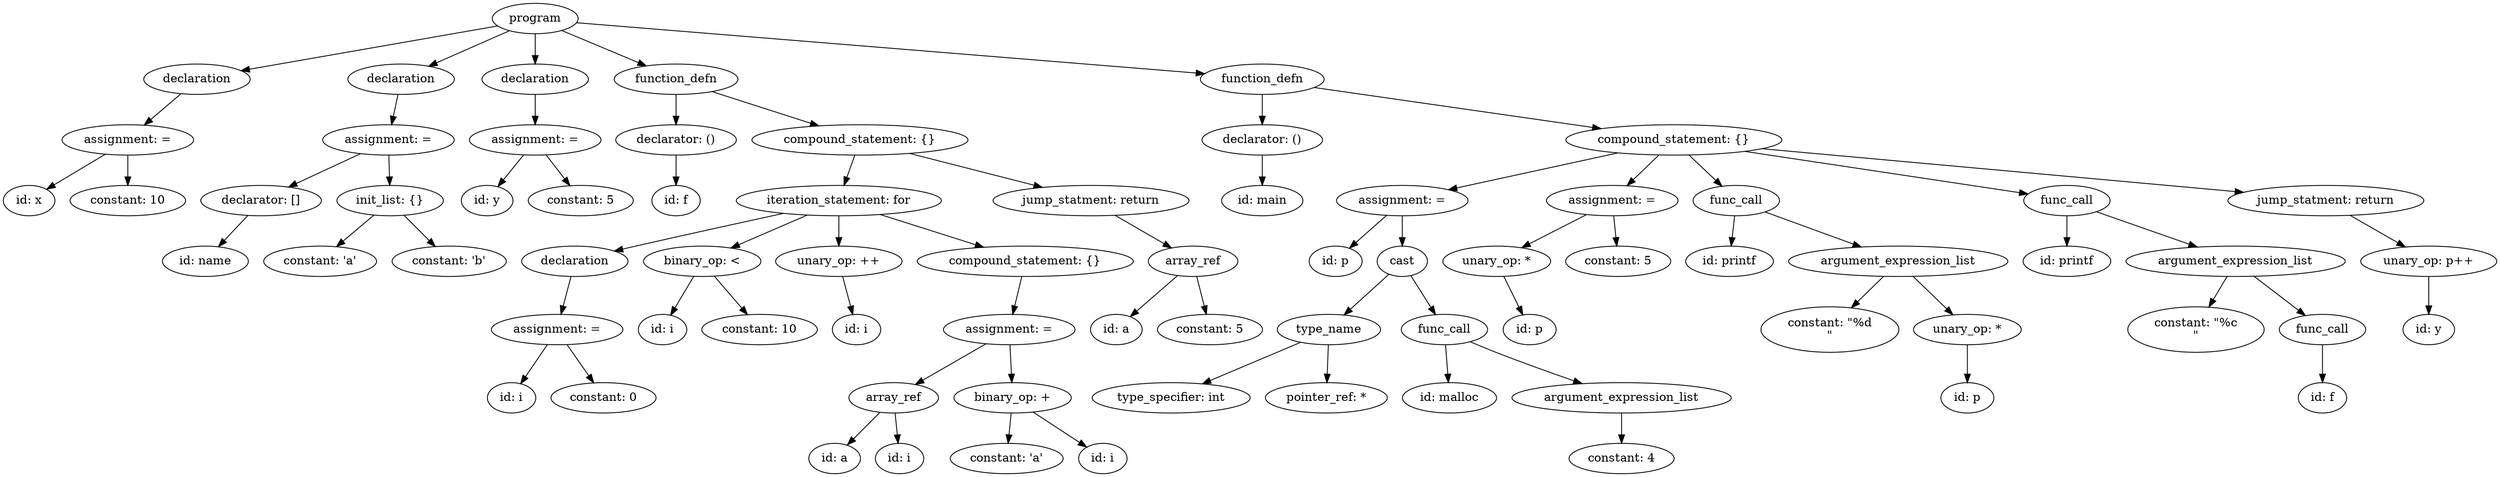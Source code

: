 strict digraph "" {
	graph [bb="0,0,2434.7,558"];
	node [label="\N"];
	179	[height=0.5,
		label=program,
		pos="524,540",
		width=1.1389];
	94	[height=0.5,
		label=declaration,
		pos="187,468",
		width=1.3902];
	179 -> 94	[pos="e,229.28,477.78 487.61,531.44 427.8,519.02 308.45,494.23 239.49,479.9"];
	106	[height=0.5,
		label=declaration,
		pos="390,468",
		width=1.3902];
	179 -> 106	[pos="e,417.27,483.24 498.48,525.67 478.06,515 449.16,499.9 426.32,487.97"];
	112	[height=0.5,
		label=declaration,
		pos="524,468",
		width=1.3902];
	179 -> 112	[pos="e,524,486.1 524,521.7 524,513.98 524,504.71 524,496.11"];
	140	[height=0.5,
		label=function_defn,
		pos="663,468",
		width=1.6667];
	179 -> 140	[pos="e,633.46,483.87 549.82,526 570.75,515.46 600.57,500.44 624.35,488.46"];
	178	[height=0.5,
		label=function_defn,
		pos="1232,468",
		width=1.6667];
	179 -> 178	[pos="e,1175.9,474.54 563.58,535.09 679.83,523.59 1021.1,489.85 1165.9,475.54"];
	93	[height=0.5,
		label="assignment: =",
		pos="126,396",
		width=1.6971];
	94 -> 93	[pos="e,140.78,413.96 172.54,450.41 165.06,441.82 155.77,431.16 147.46,421.63"];
	105	[height=0.5,
		label="assignment: =",
		pos="381,396",
		width=1.6971];
	106 -> 105	[pos="e,383.2,414.1 387.78,449.7 386.78,441.98 385.59,432.71 384.49,424.11"];
	111	[height=0.5,
		label="assignment: =",
		pos="524,396",
		width=1.6971];
	112 -> 111	[pos="e,524,414.1 524,449.7 524,441.98 524,432.71 524,424.11"];
	115	[height=0.5,
		label="declarator: ()",
		pos="663,396",
		width=1.5707];
	140 -> 115	[pos="e,663,414.1 663,449.7 663,441.98 663,432.71 663,424.11"];
	139	[height=0.5,
		label="compound_statement: {}",
		pos="838,396",
		width=2.7984];
	140 -> 139	[pos="e,798.92,412.63 697.57,453.17 723.8,442.68 760.17,428.13 789.34,416.47"];
	143	[height=0.5,
		label="declarator: ()",
		pos="1232,396",
		width=1.5707];
	178 -> 143	[pos="e,1232,414.1 1232,449.7 1232,441.98 1232,432.71 1232,424.11"];
	177	[height=0.5,
		label="compound_statement: {}",
		pos="1647,396",
		width=2.7984];
	178 -> 177	[pos="e,1576.2,408.93 1282.9,458.42 1353.6,446.49 1482.3,424.77 1566.2,410.62"];
	91	[height=0.5,
		label="id: x",
		pos="27,324",
		width=0.75];
	93 -> 91	[pos="e,44.763,337.56 103.54,379.12 88.517,368.5 68.71,354.49 53.008,343.39"];
	92	[height=0.5,
		label="constant: 10",
		pos="126,324",
		width=1.5];
	93 -> 92	[pos="e,126,342.1 126,377.7 126,369.98 126,360.71 126,352.11"];
	101	[height=0.5,
		label="declarator: []",
		pos="255,324",
		width=1.5707];
	105 -> 101	[pos="e,281.85,339.92 353.66,379.81 335.21,369.56 310.67,355.93 290.68,344.82"];
	104	[height=0.5,
		label="init_list: {}",
		pos="381,324",
		width=1.4306];
	105 -> 104	[pos="e,381,342.1 381,377.7 381,369.98 381,360.71 381,352.11"];
	109	[height=0.5,
		label="id: y",
		pos="478,324",
		width=0.75];
	111 -> 109	[pos="e,488.4,340.83 512.86,378.05 507.22,369.47 500.27,358.89 494.06,349.44"];
	110	[height=0.5,
		label="constant: 5",
		pos="573,324",
		width=1.375];
	111 -> 110	[pos="e,561.25,341.79 535.86,378.05 541.7,369.71 548.86,359.49 555.32,350.25"];
	114	[height=0.5,
		label="id: f",
		pos="668,324",
		width=0.75];
	115 -> 114	[pos="e,666.78,342.1 664.24,377.7 664.79,369.98 665.45,360.71 666.06,352.11"];
	134	[height=0.5,
		label="iteration_statement: for",
		pos="825,324",
		width=2.5998];
	139 -> 134	[pos="e,828.18,342.1 834.79,377.7 833.35,369.98 831.63,360.71 830.04,352.11"];
	138	[height=0.5,
		label="jump_statment: return",
		pos="1065,324",
		width=2.4914];
	139 -> 138	[pos="e,1018.1,339.46 886.14,380.15 921.86,369.14 970.69,354.08 1008.3,342.49"];
	142	[height=0.5,
		label="id: main",
		pos="1232,324",
		width=1.125];
	143 -> 142	[pos="e,1232,342.1 1232,377.7 1232,369.98 1232,360.71 1232,352.11"];
	157	[height=0.5,
		label="assignment: =",
		pos="1372,324",
		width=1.6971];
	177 -> 157	[pos="e,1416.8,336.4 1591.7,380.92 1543.7,368.69 1474.5,351.09 1426.7,338.91"];
	161	[height=0.5,
		label="assignment: =",
		pos="1586,324",
		width=1.6971];
	177 -> 161	[pos="e,1600.6,341.79 1632.2,378.05 1624.7,369.46 1615.5,358.86 1607.3,349.4"];
	167	[height=0.5,
		label=func_call,
		pos="1709,324",
		width=1.2096];
	177 -> 167	[pos="e,1694.6,341.31 1662,378.05 1669.7,369.33 1679.3,358.54 1687.8,348.98"];
	173	[height=0.5,
		label=func_call,
		pos="2026,324",
		width=1.2096];
	177 -> 173	[pos="e,1987.1,332.18 1714.3,382.57 1789.8,368.63 1910.3,346.36 1977.2,334.01"];
	176	[height=0.5,
		label="jump_statment: return",
		pos="2274,324",
		width=2.4914];
	177 -> 176	[pos="e,2197.7,333.52 1729.9,385.74 1848.9,372.46 2066.9,348.12 2187.7,334.63"];
	100	[height=0.5,
		label="id: name",
		pos="211,252",
		width=1.1735];
	101 -> 100	[pos="e,221.55,269.79 244.35,306.05 239.16,297.8 232.81,287.7 227.05,278.54"];
	102	[height=0.5,
		label="constant: 'a'",
		pos="323,252",
		width=1.4444];
	104 -> 102	[pos="e,336.65,269.47 367.25,306.41 360.03,297.69 351.04,286.85 343.06,277.21"];
	103	[height=0.5,
		label="constant: 'b'",
		pos="445,252",
		width=1.4444];
	104 -> 103	[pos="e,429.94,269.47 396.17,306.41 404.22,297.61 414.25,286.63 423.13,276.92"];
	120	[height=0.5,
		label=declaration,
		pos="565,252",
		width=1.3902];
	134 -> 120	[pos="e,602.73,264.01 771.16,309.16 730.64,298.65 673.75,283.72 624,270 620.23,268.96 616.34,267.87 612.43,266.77"];
	123	[height=0.5,
		label="binary_op: <",
		pos="690,252",
		width=1.5707];
	134 -> 123	[pos="e,718.52,267.79 794.03,306.94 774.23,296.67 748.43,283.29 727.47,272.43"];
	125	[height=0.5,
		label="unary_op: ++",
		pos="825,252",
		width=1.6667];
	134 -> 125	[pos="e,825,270.1 825,305.7 825,297.98 825,288.71 825,280.11"];
	133	[height=0.5,
		label="compound_statement: {}",
		pos="1004,252",
		width=2.7984];
	134 -> 133	[pos="e,964.19,268.57 864.28,307.64 890.91,297.22 926.31,283.38 954.81,272.24"];
	137	[height=0.5,
		label=array_ref,
		pos="1166,252",
		width=1.1944];
	138 -> 137	[pos="e,1144.5,267.88 1088.7,306.59 1102.8,296.79 1120.9,284.26 1136,273.78"];
	148	[height=0.5,
		label="id: p",
		pos="1300,252",
		width=0.75];
	157 -> 148	[pos="e,1315,267.57 1354.9,306.41 1345.2,296.91 1332.8,284.88 1322.3,274.65"];
	156	[height=0.5,
		label=cast,
		pos="1372,252",
		width=0.75];
	157 -> 156	[pos="e,1372,270.1 1372,305.7 1372,297.98 1372,288.71 1372,280.11"];
	159	[height=0.5,
		label="unary_op: *",
		pos="1471,252",
		width=1.4861];
	161 -> 159	[pos="e,1495.7,268.01 1560.5,307.46 1544,297.45 1522.4,284.32 1504.6,273.46"];
	160	[height=0.5,
		label="constant: 5",
		pos="1592,252",
		width=1.375];
	161 -> 160	[pos="e,1590.5,270.1 1587.5,305.7 1588.1,297.98 1588.9,288.71 1589.7,280.11"];
	162	[height=0.5,
		label="id: printf",
		pos="1702,252",
		width=1.1735];
	167 -> 162	[pos="e,1703.7,270.1 1707.3,305.7 1706.5,297.98 1705.6,288.71 1704.7,280.11"];
	164	[height=0.5,
		label=argument_expression_list,
		pos="1864,252",
		width=2.8194];
	167 -> 164	[pos="e,1828.7,268.95 1737.4,310.16 1760.3,299.83 1792.9,285.11 1819.3,273.2"];
	168	[height=0.5,
		label="id: printf",
		pos="2026,252",
		width=1.1735];
	173 -> 168	[pos="e,2026,270.1 2026,305.7 2026,297.98 2026,288.71 2026,280.11"];
	170	[height=0.5,
		label=argument_expression_list,
		pos="2188,252",
		width=2.8194];
	173 -> 170	[pos="e,2151.3,268.85 2055,310.49 2079.2,300.03 2114.1,284.92 2142.1,272.82"];
	175	[height=0.5,
		label="unary_op: p++",
		pos="2371,252",
		width=1.7693];
	176 -> 175	[pos="e,2348.8,268.99 2297,306.41 2310,297.04 2326.4,285.2 2340.4,275.05"];
	119	[height=0.5,
		label="assignment: =",
		pos="543,171",
		width=1.6971];
	120 -> 119	[pos="e,547.76,189.11 560.23,233.86 557.37,223.61 553.68,210.37 550.45,198.76"];
	121	[height=0.5,
		label="id: i",
		pos="649,171",
		width=0.75];
	123 -> 121	[pos="e,657.46,188.3 681.1,233.86 675.57,223.19 668.34,209.27 662.15,197.34"];
	122	[height=0.5,
		label="constant: 10",
		pos="748,171",
		width=1.5];
	123 -> 122	[pos="e,735.72,188.73 702.3,234.25 710.22,223.46 720.66,209.24 729.56,197.11"];
	124	[height=0.5,
		label="id: i",
		pos="847,171",
		width=0.75];
	125 -> 124	[pos="e,842.31,188.84 829.77,233.86 832.65,223.54 836.37,210.18 839.61,198.53"];
	132	[height=0.5,
		label="assignment: =",
		pos="990,171",
		width=1.6971];
	133 -> 132	[pos="e,993.03,189.11 1001,233.86 999.16,223.71 996.85,210.63 994.81,199.12"];
	135	[height=0.5,
		label="id: a",
		pos="1096,171",
		width=0.75];
	137 -> 135	[pos="e,1109.3,187.01 1151.5,234.63 1141.2,223.03 1127.3,207.32 1116,194.53"];
	136	[height=0.5,
		label="constant: 5",
		pos="1191,171",
		width=1.375];
	137 -> 136	[pos="e,1185.6,189.11 1171.4,233.86 1174.7,223.61 1178.9,210.37 1182.5,198.76"];
	151	[height=0.5,
		label=type_name,
		pos="1309,171",
		width=1.3902];
	156 -> 151	[pos="e,1322.2,188.55 1359.9,235.77 1351,224.66 1338.8,209.37 1328.6,196.55"];
	155	[height=0.5,
		label=func_call,
		pos="1425,171",
		width=1.2096];
	156 -> 155	[pos="e,1413.8,188.67 1382.5,235.39 1389.8,224.54 1399.6,209.83 1408,197.31"];
	158	[height=0.5,
		label="id: p",
		pos="1514,171",
		width=0.75];
	159 -> 158	[pos="e,1505.2,188.19 1480.1,234.25 1486,223.42 1493.8,209.13 1500.4,196.98"];
	163	[height=0.75,
		label="constant: \"%d\n\"",
		pos="1795,171",
		width=1.8472];
	164 -> 163	[pos="e,1816.5,196.6 1849,233.86 1841.4,225.18 1832,214.35 1823.1,204.19"];
	166	[height=0.5,
		label="unary_op: *",
		pos="1933,171",
		width=1.4861];
	164 -> 166	[pos="e,1918.5,188.57 1879,233.86 1888.6,222.84 1901.2,208.36 1911.9,196.18"];
	169	[height=0.75,
		label="constant: \"%c\n\"",
		pos="2147,171",
		width=1.8333];
	170 -> 169	[pos="e,2160.2,197.51 2179.1,233.86 2174.9,225.81 2169.8,215.92 2164.9,206.42"];
	172	[height=0.5,
		label=func_call,
		pos="2275,171",
		width=1.2096];
	170 -> 172	[pos="e,2257.8,187.66 2206.5,234.25 2219.1,222.74 2236.1,207.32 2250,194.71"];
	174	[height=0.5,
		label="id: y",
		pos="2371,171",
		width=0.75];
	175 -> 174	[pos="e,2371,189.11 2371,233.86 2371,223.71 2371,210.63 2371,199.12"];
	117	[height=0.5,
		label="id: i",
		pos="496,90",
		width=0.75];
	119 -> 117	[pos="e,505.54,107.03 532.8,152.86 526.35,142.01 517.9,127.81 510.72,115.75"];
	118	[height=0.5,
		label="constant: 0",
		pos="591,90",
		width=1.375];
	119 -> 118	[pos="e,580.84,107.73 553.18,153.25 559.67,142.56 568.21,128.51 575.53,116.46"];
	128	[height=0.5,
		label=array_ref,
		pos="877,90",
		width=1.1944];
	132 -> 128	[pos="e,898.03,105.7 967.4,154.2 949.87,141.94 925.41,124.85 906.36,111.53"];
	131	[height=0.5,
		label="binary_op: +",
		pos="995,90",
		width=1.5707];
	132 -> 131	[pos="e,993.92,108.11 991.08,152.86 991.73,142.71 992.55,129.63 993.28,118.12"];
	149	[height=0.5,
		label="type_specifier: int",
		pos="1153,90",
		width=2.0582];
	151 -> 149	[pos="e,1183.6,106.49 1281.1,155.88 1256.5,143.4 1220.2,125.05 1192.6,111.05"];
	150	[height=0.5,
		label="pointer_ref: *",
		pos="1304,90",
		width=1.6429];
	151 -> 150	[pos="e,1305.1,108.11 1307.9,152.86 1307.3,142.71 1306.4,129.63 1305.7,118.12"];
	152	[height=0.5,
		label="id: malloc",
		pos="1428,90",
		width=1.3056];
	155 -> 152	[pos="e,1427.4,108.11 1425.7,152.86 1426,142.71 1426.5,129.63 1427,118.12"];
	154	[height=0.5,
		label=argument_expression_list,
		pos="1595,90",
		width=2.8194];
	155 -> 154	[pos="e,1559,106.95 1451.6,156.75 1460,152.61 1469.4,148.07 1478,144 1501.5,132.9 1527.9,120.9 1549.7,111.13"];
	165	[height=0.5,
		label="id: p",
		pos="1933,90",
		width=0.75];
	166 -> 165	[pos="e,1933,108.11 1933,152.86 1933,142.71 1933,129.63 1933,118.12"];
	171	[height=0.5,
		label="id: f",
		pos="2275,90",
		width=0.75];
	172 -> 171	[pos="e,2275,108.11 2275,152.86 2275,142.71 2275,129.63 2275,118.12"];
	126	[height=0.5,
		label="id: a",
		pos="811,18",
		width=0.75];
	128 -> 126	[pos="e,825.01,33.864 862.02,73.116 853.17,63.73 841.83,51.698 832.09,41.364"];
	127	[height=0.5,
		label="id: i",
		pos="883,18",
		width=0.75];
	128 -> 127	[pos="e,881.53,36.104 878.48,71.697 879.14,63.983 879.94,54.712 880.68,46.112"];
	129	[height=0.5,
		label="constant: 'a'",
		pos="990,18",
		width=1.4444];
	131 -> 129	[pos="e,991.22,36.104 993.76,71.697 993.21,63.983 992.55,54.712 991.94,46.112"];
	130	[height=0.5,
		label="id: i",
		pos="1087,18",
		width=0.75];
	131 -> 130	[pos="e,1069.9,32.01 1015.9,73.116 1029.5,62.73 1047.4,49.105 1061.9,38.125"];
	153	[height=0.5,
		label="constant: 4",
		pos="1595,18",
		width=1.375];
	154 -> 153	[pos="e,1595,36.104 1595,71.697 1595,63.983 1595,54.712 1595,46.112"];
}

